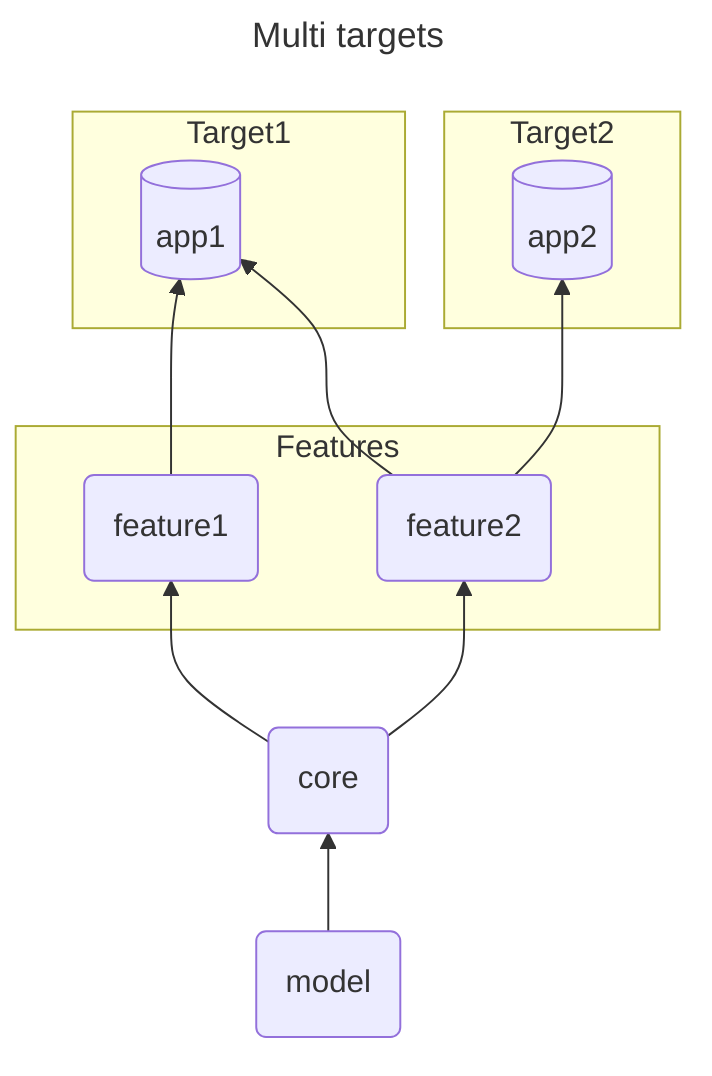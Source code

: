 ---
title: Multi targets
---

flowchart BT

    core(core)
    model(model)

    feature1 & feature2 --> app
    core --> feature1
    core --> feature2
    model --> core

    feature2 --> app2

    subgraph Target1
        app[(app1)]
    end

    subgraph Target2
        app2[(app2)]
    end

    subgraph Features
        feature1(feature1)
        feature2(feature2)
    end